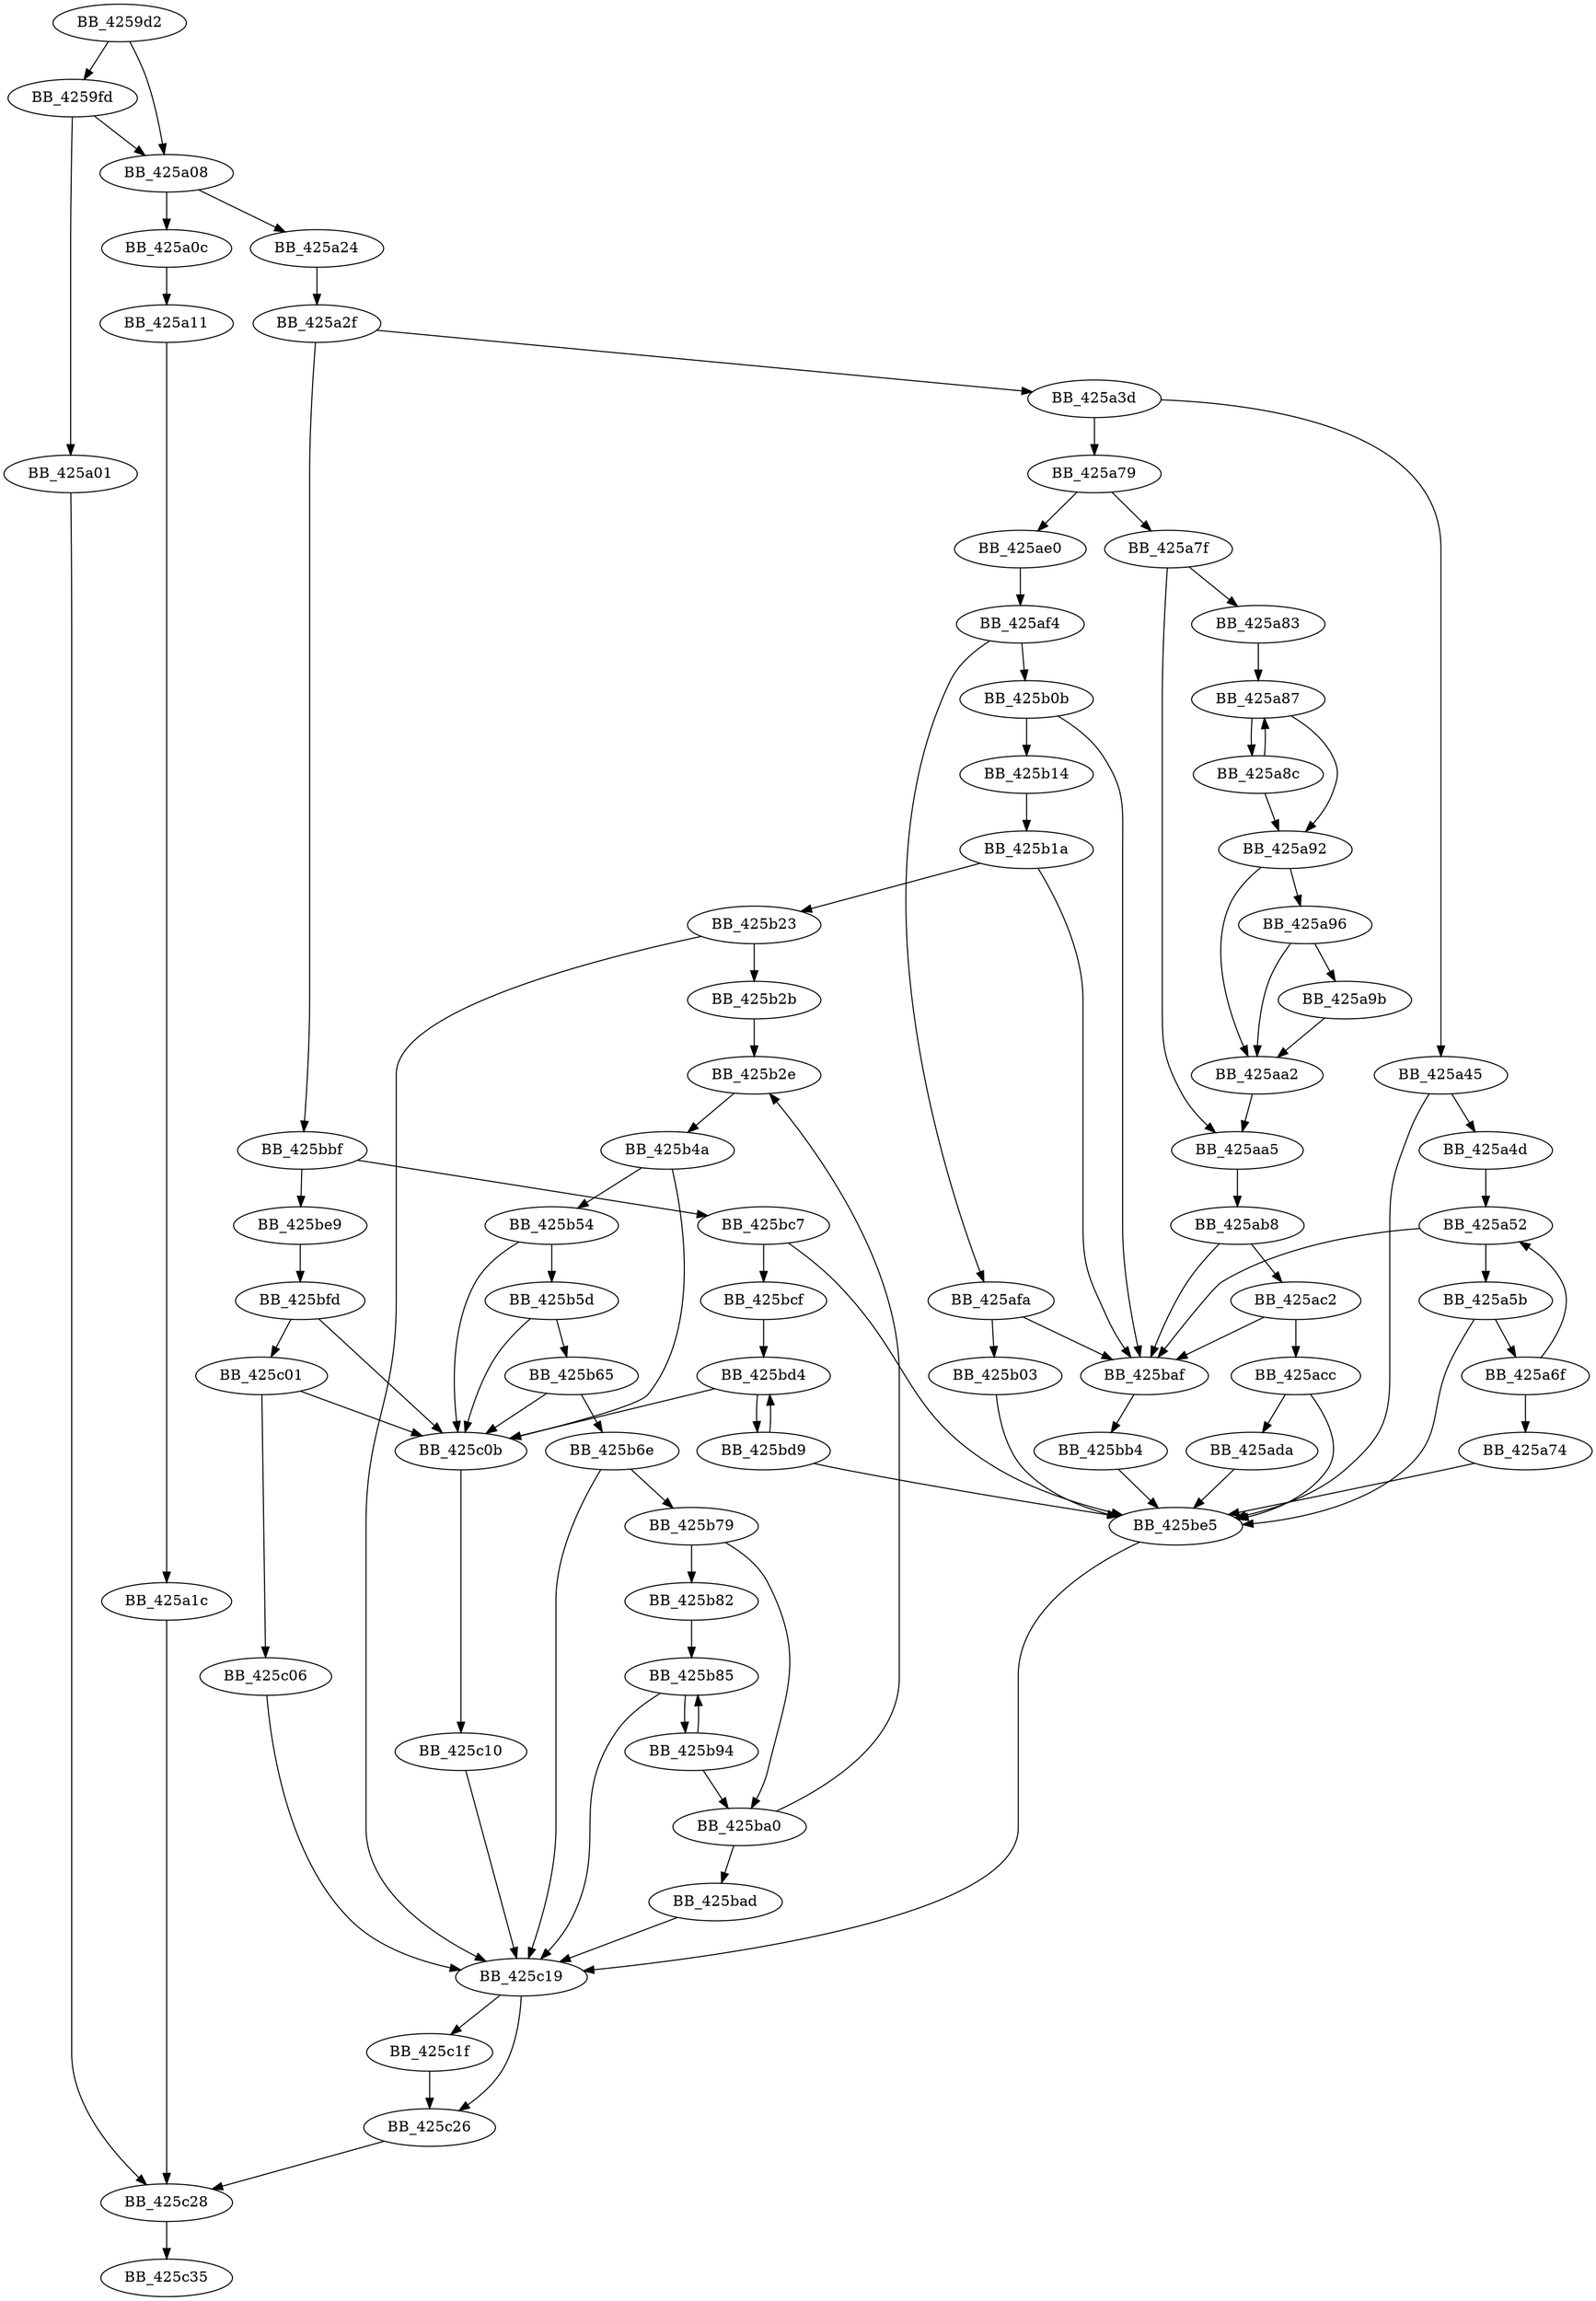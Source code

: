 DiGraph __wcstombs_l_helper{
BB_4259d2->BB_4259fd
BB_4259d2->BB_425a08
BB_4259fd->BB_425a01
BB_4259fd->BB_425a08
BB_425a01->BB_425c28
BB_425a08->BB_425a0c
BB_425a08->BB_425a24
BB_425a0c->BB_425a11
BB_425a11->BB_425a1c
BB_425a1c->BB_425c28
BB_425a24->BB_425a2f
BB_425a2f->BB_425a3d
BB_425a2f->BB_425bbf
BB_425a3d->BB_425a45
BB_425a3d->BB_425a79
BB_425a45->BB_425a4d
BB_425a45->BB_425be5
BB_425a4d->BB_425a52
BB_425a52->BB_425a5b
BB_425a52->BB_425baf
BB_425a5b->BB_425a6f
BB_425a5b->BB_425be5
BB_425a6f->BB_425a52
BB_425a6f->BB_425a74
BB_425a74->BB_425be5
BB_425a79->BB_425a7f
BB_425a79->BB_425ae0
BB_425a7f->BB_425a83
BB_425a7f->BB_425aa5
BB_425a83->BB_425a87
BB_425a87->BB_425a8c
BB_425a87->BB_425a92
BB_425a8c->BB_425a87
BB_425a8c->BB_425a92
BB_425a92->BB_425a96
BB_425a92->BB_425aa2
BB_425a96->BB_425a9b
BB_425a96->BB_425aa2
BB_425a9b->BB_425aa2
BB_425aa2->BB_425aa5
BB_425aa5->BB_425ab8
BB_425ab8->BB_425ac2
BB_425ab8->BB_425baf
BB_425ac2->BB_425acc
BB_425ac2->BB_425baf
BB_425acc->BB_425ada
BB_425acc->BB_425be5
BB_425ada->BB_425be5
BB_425ae0->BB_425af4
BB_425af4->BB_425afa
BB_425af4->BB_425b0b
BB_425afa->BB_425b03
BB_425afa->BB_425baf
BB_425b03->BB_425be5
BB_425b0b->BB_425b14
BB_425b0b->BB_425baf
BB_425b14->BB_425b1a
BB_425b1a->BB_425b23
BB_425b1a->BB_425baf
BB_425b23->BB_425b2b
BB_425b23->BB_425c19
BB_425b2b->BB_425b2e
BB_425b2e->BB_425b4a
BB_425b4a->BB_425b54
BB_425b4a->BB_425c0b
BB_425b54->BB_425b5d
BB_425b54->BB_425c0b
BB_425b5d->BB_425b65
BB_425b5d->BB_425c0b
BB_425b65->BB_425b6e
BB_425b65->BB_425c0b
BB_425b6e->BB_425b79
BB_425b6e->BB_425c19
BB_425b79->BB_425b82
BB_425b79->BB_425ba0
BB_425b82->BB_425b85
BB_425b85->BB_425b94
BB_425b85->BB_425c19
BB_425b94->BB_425b85
BB_425b94->BB_425ba0
BB_425ba0->BB_425b2e
BB_425ba0->BB_425bad
BB_425bad->BB_425c19
BB_425baf->BB_425bb4
BB_425bb4->BB_425be5
BB_425bbf->BB_425bc7
BB_425bbf->BB_425be9
BB_425bc7->BB_425bcf
BB_425bc7->BB_425be5
BB_425bcf->BB_425bd4
BB_425bd4->BB_425bd9
BB_425bd4->BB_425c0b
BB_425bd9->BB_425bd4
BB_425bd9->BB_425be5
BB_425be5->BB_425c19
BB_425be9->BB_425bfd
BB_425bfd->BB_425c01
BB_425bfd->BB_425c0b
BB_425c01->BB_425c06
BB_425c01->BB_425c0b
BB_425c06->BB_425c19
BB_425c0b->BB_425c10
BB_425c10->BB_425c19
BB_425c19->BB_425c1f
BB_425c19->BB_425c26
BB_425c1f->BB_425c26
BB_425c26->BB_425c28
BB_425c28->BB_425c35
}
